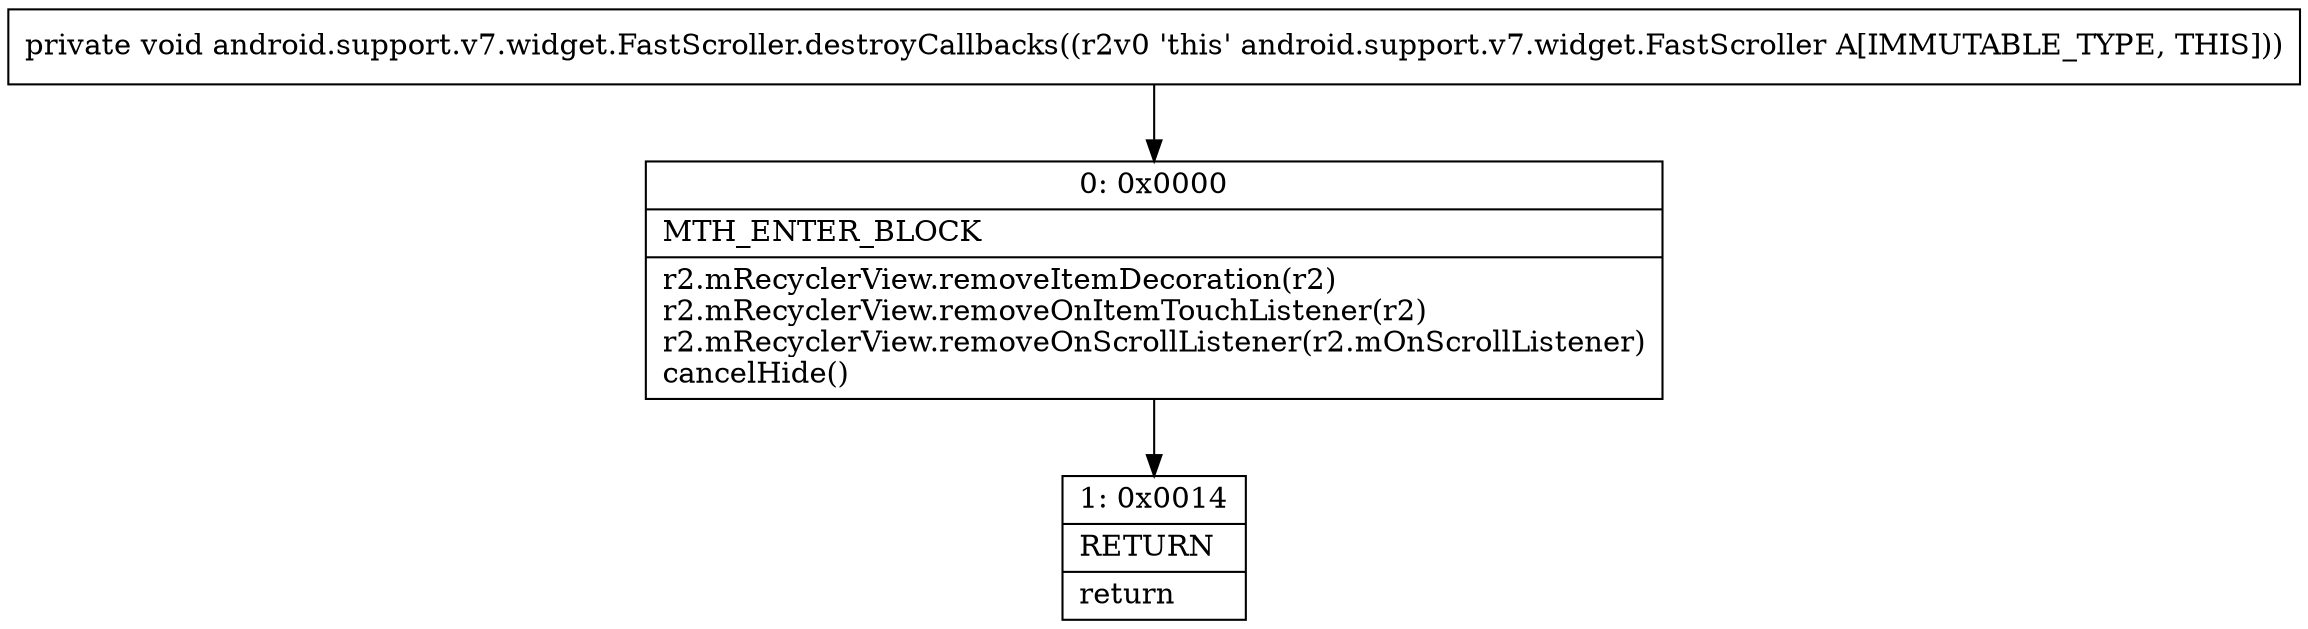 digraph "CFG forandroid.support.v7.widget.FastScroller.destroyCallbacks()V" {
Node_0 [shape=record,label="{0\:\ 0x0000|MTH_ENTER_BLOCK\l|r2.mRecyclerView.removeItemDecoration(r2)\lr2.mRecyclerView.removeOnItemTouchListener(r2)\lr2.mRecyclerView.removeOnScrollListener(r2.mOnScrollListener)\lcancelHide()\l}"];
Node_1 [shape=record,label="{1\:\ 0x0014|RETURN\l|return\l}"];
MethodNode[shape=record,label="{private void android.support.v7.widget.FastScroller.destroyCallbacks((r2v0 'this' android.support.v7.widget.FastScroller A[IMMUTABLE_TYPE, THIS])) }"];
MethodNode -> Node_0;
Node_0 -> Node_1;
}

